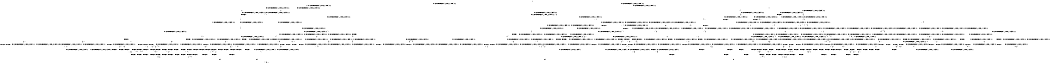 digraph BCG {
size = "7, 10.5";
center = TRUE;
node [shape = circle];
0 [peripheries = 2];
0 -> 1 [label = "EX !0 !ATOMIC_EXCH_BRANCH (1, +1, TRUE, +0, 2, TRUE) !:0:1:2:"];
0 -> 2 [label = "EX !1 !ATOMIC_EXCH_BRANCH (1, +0, TRUE, +0, 1, TRUE) !:0:1:2:"];
0 -> 3 [label = "EX !2 !ATOMIC_EXCH_BRANCH (1, +1, TRUE, +0, 3, TRUE) !:0:1:2:"];
0 -> 4 [label = "EX !0 !ATOMIC_EXCH_BRANCH (1, +1, TRUE, +0, 2, TRUE) !:0:1:2:"];
1 -> 5 [label = "EX !2 !ATOMIC_EXCH_BRANCH (1, +1, TRUE, +0, 3, FALSE) !:0:1:2:"];
2 -> 6 [label = "EX !0 !ATOMIC_EXCH_BRANCH (1, +1, TRUE, +0, 2, TRUE) !:0:1:2:"];
2 -> 7 [label = "EX !2 !ATOMIC_EXCH_BRANCH (1, +1, TRUE, +0, 3, TRUE) !:0:1:2:"];
2 -> 8 [label = "EX !0 !ATOMIC_EXCH_BRANCH (1, +1, TRUE, +0, 2, TRUE) !:0:1:2:"];
2 -> 2 [label = "EX !1 !ATOMIC_EXCH_BRANCH (1, +0, TRUE, +0, 1, TRUE) !:0:1:2:"];
3 -> 9 [label = "EX !0 !ATOMIC_EXCH_BRANCH (1, +1, TRUE, +0, 2, FALSE) !:0:1:2:"];
3 -> 10 [label = "TERMINATE !2"];
3 -> 11 [label = "EX !1 !ATOMIC_EXCH_BRANCH (1, +0, TRUE, +0, 1, FALSE) !:0:1:2:"];
3 -> 12 [label = "EX !0 !ATOMIC_EXCH_BRANCH (1, +1, TRUE, +0, 2, FALSE) !:0:1:2:"];
4 -> 5 [label = "EX !2 !ATOMIC_EXCH_BRANCH (1, +1, TRUE, +0, 3, FALSE) !:0:1:2:"];
4 -> 13 [label = "TERMINATE !0"];
4 -> 14 [label = "EX !1 !ATOMIC_EXCH_BRANCH (1, +0, TRUE, +0, 1, FALSE) !:0:1:2:"];
4 -> 15 [label = "EX !2 !ATOMIC_EXCH_BRANCH (1, +1, TRUE, +0, 3, FALSE) !:0:1:2:"];
5 -> 16 [label = "EX !2 !ATOMIC_EXCH_BRANCH (1, +0, TRUE, +1, 1, TRUE) !:0:1:2:"];
6 -> 17 [label = "EX !1 !ATOMIC_EXCH_BRANCH (1, +0, TRUE, +0, 1, FALSE) !:0:1:2:"];
7 -> 18 [label = "EX !1 !ATOMIC_EXCH_BRANCH (1, +0, TRUE, +0, 1, FALSE) !:0:1:2:"];
7 -> 19 [label = "TERMINATE !2"];
7 -> 20 [label = "EX !0 !ATOMIC_EXCH_BRANCH (1, +1, TRUE, +0, 2, FALSE) !:0:1:2:"];
7 -> 11 [label = "EX !1 !ATOMIC_EXCH_BRANCH (1, +0, TRUE, +0, 1, FALSE) !:0:1:2:"];
8 -> 17 [label = "EX !1 !ATOMIC_EXCH_BRANCH (1, +0, TRUE, +0, 1, FALSE) !:0:1:2:"];
8 -> 21 [label = "TERMINATE !0"];
8 -> 22 [label = "EX !2 !ATOMIC_EXCH_BRANCH (1, +1, TRUE, +0, 3, FALSE) !:0:1:2:"];
8 -> 14 [label = "EX !1 !ATOMIC_EXCH_BRANCH (1, +0, TRUE, +0, 1, FALSE) !:0:1:2:"];
9 -> 23 [label = "EX !1 !ATOMIC_EXCH_BRANCH (1, +0, TRUE, +0, 1, FALSE) !:0:1:2:"];
10 -> 24 [label = "EX !0 !ATOMIC_EXCH_BRANCH (1, +1, TRUE, +0, 2, FALSE) !:0:1:"];
10 -> 25 [label = "EX !1 !ATOMIC_EXCH_BRANCH (1, +0, TRUE, +0, 1, FALSE) !:0:1:"];
10 -> 26 [label = "EX !0 !ATOMIC_EXCH_BRANCH (1, +1, TRUE, +0, 2, FALSE) !:0:1:"];
11 -> 27 [label = "EX !0 !ATOMIC_EXCH_BRANCH (1, +1, TRUE, +0, 2, TRUE) !:0:1:2:"];
11 -> 28 [label = "TERMINATE !1"];
11 -> 29 [label = "TERMINATE !2"];
11 -> 30 [label = "EX !0 !ATOMIC_EXCH_BRANCH (1, +1, TRUE, +0, 2, TRUE) !:0:1:2:"];
12 -> 23 [label = "EX !1 !ATOMIC_EXCH_BRANCH (1, +0, TRUE, +0, 1, FALSE) !:0:1:2:"];
12 -> 31 [label = "TERMINATE !2"];
12 -> 32 [label = "TERMINATE !0"];
12 -> 33 [label = "EX !1 !ATOMIC_EXCH_BRANCH (1, +0, TRUE, +0, 1, FALSE) !:0:1:2:"];
13 -> 34 [label = "EX !2 !ATOMIC_EXCH_BRANCH (1, +1, TRUE, +0, 3, FALSE) !:1:2:"];
13 -> 35 [label = "EX !1 !ATOMIC_EXCH_BRANCH (1, +0, TRUE, +0, 1, FALSE) !:1:2:"];
13 -> 36 [label = "EX !2 !ATOMIC_EXCH_BRANCH (1, +1, TRUE, +0, 3, FALSE) !:1:2:"];
14 -> 27 [label = "EX !2 !ATOMIC_EXCH_BRANCH (1, +1, TRUE, +0, 3, TRUE) !:0:1:2:"];
14 -> 37 [label = "TERMINATE !1"];
14 -> 38 [label = "TERMINATE !0"];
14 -> 30 [label = "EX !2 !ATOMIC_EXCH_BRANCH (1, +1, TRUE, +0, 3, TRUE) !:0:1:2:"];
15 -> 16 [label = "EX !2 !ATOMIC_EXCH_BRANCH (1, +0, TRUE, +1, 1, TRUE) !:0:1:2:"];
15 -> 39 [label = "TERMINATE !0"];
15 -> 40 [label = "EX !1 !ATOMIC_EXCH_BRANCH (1, +0, TRUE, +0, 1, FALSE) !:0:1:2:"];
15 -> 41 [label = "EX !2 !ATOMIC_EXCH_BRANCH (1, +0, TRUE, +1, 1, TRUE) !:0:1:2:"];
16 -> 42 [label = "EX !2 !ATOMIC_EXCH_BRANCH (1, +1, TRUE, +0, 3, TRUE) !:0:1:2:"];
17 -> 27 [label = "EX !2 !ATOMIC_EXCH_BRANCH (1, +1, TRUE, +0, 3, TRUE) !:0:1:2:"];
18 -> 27 [label = "EX !0 !ATOMIC_EXCH_BRANCH (1, +1, TRUE, +0, 2, TRUE) !:0:1:2:"];
19 -> 43 [label = "EX !1 !ATOMIC_EXCH_BRANCH (1, +0, TRUE, +0, 1, FALSE) !:0:1:"];
19 -> 44 [label = "EX !0 !ATOMIC_EXCH_BRANCH (1, +1, TRUE, +0, 2, FALSE) !:0:1:"];
19 -> 25 [label = "EX !1 !ATOMIC_EXCH_BRANCH (1, +0, TRUE, +0, 1, FALSE) !:0:1:"];
20 -> 23 [label = "EX !1 !ATOMIC_EXCH_BRANCH (1, +0, TRUE, +0, 1, FALSE) !:0:1:2:"];
20 -> 45 [label = "TERMINATE !2"];
20 -> 46 [label = "TERMINATE !0"];
20 -> 33 [label = "EX !1 !ATOMIC_EXCH_BRANCH (1, +0, TRUE, +0, 1, FALSE) !:0:1:2:"];
21 -> 47 [label = "EX !1 !ATOMIC_EXCH_BRANCH (1, +0, TRUE, +0, 1, FALSE) !:1:2:"];
21 -> 48 [label = "EX !2 !ATOMIC_EXCH_BRANCH (1, +1, TRUE, +0, 3, FALSE) !:1:2:"];
21 -> 35 [label = "EX !1 !ATOMIC_EXCH_BRANCH (1, +0, TRUE, +0, 1, FALSE) !:1:2:"];
22 -> 49 [label = "EX !1 !ATOMIC_EXCH_BRANCH (1, +0, TRUE, +0, 1, FALSE) !:0:1:2:"];
22 -> 50 [label = "TERMINATE !0"];
22 -> 51 [label = "EX !2 !ATOMIC_EXCH_BRANCH (1, +0, TRUE, +1, 1, TRUE) !:0:1:2:"];
22 -> 40 [label = "EX !1 !ATOMIC_EXCH_BRANCH (1, +0, TRUE, +0, 1, FALSE) !:0:1:2:"];
23 -> 52 [label = "TERMINATE !0"];
24 -> 53 [label = "EX !1 !ATOMIC_EXCH_BRANCH (1, +0, TRUE, +0, 1, FALSE) !:0:1:"];
25 -> 54 [label = "EX !0 !ATOMIC_EXCH_BRANCH (1, +1, TRUE, +0, 2, TRUE) !:0:1:"];
25 -> 55 [label = "TERMINATE !1"];
25 -> 56 [label = "EX !0 !ATOMIC_EXCH_BRANCH (1, +1, TRUE, +0, 2, TRUE) !:0:1:"];
26 -> 53 [label = "EX !1 !ATOMIC_EXCH_BRANCH (1, +0, TRUE, +0, 1, FALSE) !:0:1:"];
26 -> 57 [label = "TERMINATE !0"];
26 -> 58 [label = "EX !1 !ATOMIC_EXCH_BRANCH (1, +0, TRUE, +0, 1, FALSE) !:0:1:"];
27 -> 59 [label = "TERMINATE !0"];
28 -> 60 [label = "EX !0 !ATOMIC_EXCH_BRANCH (1, +1, TRUE, +0, 2, TRUE) !:0:2:"];
28 -> 55 [label = "TERMINATE !2"];
28 -> 61 [label = "EX !0 !ATOMIC_EXCH_BRANCH (1, +1, TRUE, +0, 2, TRUE) !:0:2:"];
29 -> 54 [label = "EX !0 !ATOMIC_EXCH_BRANCH (1, +1, TRUE, +0, 2, TRUE) !:0:1:"];
29 -> 55 [label = "TERMINATE !1"];
29 -> 56 [label = "EX !0 !ATOMIC_EXCH_BRANCH (1, +1, TRUE, +0, 2, TRUE) !:0:1:"];
30 -> 59 [label = "TERMINATE !0"];
30 -> 62 [label = "TERMINATE !1"];
30 -> 63 [label = "TERMINATE !2"];
30 -> 64 [label = "TERMINATE !0"];
31 -> 53 [label = "EX !1 !ATOMIC_EXCH_BRANCH (1, +0, TRUE, +0, 1, FALSE) !:0:1:"];
31 -> 57 [label = "TERMINATE !0"];
31 -> 58 [label = "EX !1 !ATOMIC_EXCH_BRANCH (1, +0, TRUE, +0, 1, FALSE) !:0:1:"];
32 -> 65 [label = "EX !1 !ATOMIC_EXCH_BRANCH (1, +0, TRUE, +0, 1, FALSE) !:1:2:"];
32 -> 57 [label = "TERMINATE !2"];
32 -> 66 [label = "EX !1 !ATOMIC_EXCH_BRANCH (1, +0, TRUE, +0, 1, FALSE) !:1:2:"];
33 -> 52 [label = "TERMINATE !0"];
33 -> 67 [label = "TERMINATE !1"];
33 -> 68 [label = "TERMINATE !2"];
33 -> 69 [label = "TERMINATE !0"];
34 -> 70 [label = "EX !2 !ATOMIC_EXCH_BRANCH (1, +0, TRUE, +1, 1, TRUE) !:1:2:"];
35 -> 71 [label = "EX !2 !ATOMIC_EXCH_BRANCH (1, +1, TRUE, +0, 3, TRUE) !:1:2:"];
35 -> 72 [label = "TERMINATE !1"];
35 -> 73 [label = "EX !2 !ATOMIC_EXCH_BRANCH (1, +1, TRUE, +0, 3, TRUE) !:1:2:"];
36 -> 70 [label = "EX !2 !ATOMIC_EXCH_BRANCH (1, +0, TRUE, +1, 1, TRUE) !:1:2:"];
36 -> 74 [label = "EX !1 !ATOMIC_EXCH_BRANCH (1, +0, TRUE, +0, 1, FALSE) !:1:2:"];
36 -> 75 [label = "EX !2 !ATOMIC_EXCH_BRANCH (1, +0, TRUE, +1, 1, TRUE) !:1:2:"];
37 -> 60 [label = "EX !2 !ATOMIC_EXCH_BRANCH (1, +1, TRUE, +0, 3, TRUE) !:0:2:"];
37 -> 72 [label = "TERMINATE !0"];
37 -> 61 [label = "EX !2 !ATOMIC_EXCH_BRANCH (1, +1, TRUE, +0, 3, TRUE) !:0:2:"];
38 -> 71 [label = "EX !2 !ATOMIC_EXCH_BRANCH (1, +1, TRUE, +0, 3, TRUE) !:1:2:"];
38 -> 72 [label = "TERMINATE !1"];
38 -> 73 [label = "EX !2 !ATOMIC_EXCH_BRANCH (1, +1, TRUE, +0, 3, TRUE) !:1:2:"];
39 -> 70 [label = "EX !2 !ATOMIC_EXCH_BRANCH (1, +0, TRUE, +1, 1, TRUE) !:1:2:"];
39 -> 74 [label = "EX !1 !ATOMIC_EXCH_BRANCH (1, +0, TRUE, +0, 1, FALSE) !:1:2:"];
39 -> 75 [label = "EX !2 !ATOMIC_EXCH_BRANCH (1, +0, TRUE, +1, 1, TRUE) !:1:2:"];
40 -> 76 [label = "EX !2 !ATOMIC_EXCH_BRANCH (1, +0, TRUE, +1, 1, FALSE) !:0:1:2:"];
40 -> 77 [label = "TERMINATE !1"];
40 -> 78 [label = "TERMINATE !0"];
40 -> 79 [label = "EX !2 !ATOMIC_EXCH_BRANCH (1, +0, TRUE, +1, 1, FALSE) !:0:1:2:"];
41 -> 42 [label = "EX !2 !ATOMIC_EXCH_BRANCH (1, +1, TRUE, +0, 3, TRUE) !:0:1:2:"];
41 -> 80 [label = "TERMINATE !0"];
41 -> 81 [label = "EX !1 !ATOMIC_EXCH_BRANCH (1, +0, TRUE, +0, 1, TRUE) !:0:1:2:"];
41 -> 82 [label = "EX !2 !ATOMIC_EXCH_BRANCH (1, +1, TRUE, +0, 3, TRUE) !:0:1:2:"];
42 -> 23 [label = "EX !1 !ATOMIC_EXCH_BRANCH (1, +0, TRUE, +0, 1, FALSE) !:0:1:2:"];
43 -> 54 [label = "EX !0 !ATOMIC_EXCH_BRANCH (1, +1, TRUE, +0, 2, TRUE) !:0:1:"];
44 -> 53 [label = "EX !1 !ATOMIC_EXCH_BRANCH (1, +0, TRUE, +0, 1, FALSE) !:0:1:"];
44 -> 83 [label = "TERMINATE !0"];
44 -> 58 [label = "EX !1 !ATOMIC_EXCH_BRANCH (1, +0, TRUE, +0, 1, FALSE) !:0:1:"];
45 -> 53 [label = "EX !1 !ATOMIC_EXCH_BRANCH (1, +0, TRUE, +0, 1, FALSE) !:0:1:"];
45 -> 83 [label = "TERMINATE !0"];
45 -> 58 [label = "EX !1 !ATOMIC_EXCH_BRANCH (1, +0, TRUE, +0, 1, FALSE) !:0:1:"];
46 -> 65 [label = "EX !1 !ATOMIC_EXCH_BRANCH (1, +0, TRUE, +0, 1, FALSE) !:1:2:"];
46 -> 83 [label = "TERMINATE !2"];
46 -> 66 [label = "EX !1 !ATOMIC_EXCH_BRANCH (1, +0, TRUE, +0, 1, FALSE) !:1:2:"];
47 -> 71 [label = "EX !2 !ATOMIC_EXCH_BRANCH (1, +1, TRUE, +0, 3, TRUE) !:1:2:"];
48 -> 84 [label = "EX !1 !ATOMIC_EXCH_BRANCH (1, +0, TRUE, +0, 1, FALSE) !:1:2:"];
48 -> 85 [label = "EX !2 !ATOMIC_EXCH_BRANCH (1, +0, TRUE, +1, 1, TRUE) !:1:2:"];
48 -> 74 [label = "EX !1 !ATOMIC_EXCH_BRANCH (1, +0, TRUE, +0, 1, FALSE) !:1:2:"];
49 -> 76 [label = "EX !2 !ATOMIC_EXCH_BRANCH (1, +0, TRUE, +1, 1, FALSE) !:0:1:2:"];
50 -> 84 [label = "EX !1 !ATOMIC_EXCH_BRANCH (1, +0, TRUE, +0, 1, FALSE) !:1:2:"];
50 -> 85 [label = "EX !2 !ATOMIC_EXCH_BRANCH (1, +0, TRUE, +1, 1, TRUE) !:1:2:"];
50 -> 74 [label = "EX !1 !ATOMIC_EXCH_BRANCH (1, +0, TRUE, +0, 1, FALSE) !:1:2:"];
51 -> 86 [label = "EX !1 !ATOMIC_EXCH_BRANCH (1, +0, TRUE, +0, 1, TRUE) !:0:1:2:"];
51 -> 87 [label = "TERMINATE !0"];
51 -> 88 [label = "EX !2 !ATOMIC_EXCH_BRANCH (1, +1, TRUE, +0, 3, TRUE) !:0:1:2:"];
51 -> 81 [label = "EX !1 !ATOMIC_EXCH_BRANCH (1, +0, TRUE, +0, 1, TRUE) !:0:1:2:"];
52 -> 89 [label = "TERMINATE !2"];
53 -> 89 [label = "TERMINATE !0"];
54 -> 90 [label = "TERMINATE !0"];
55 -> 91 [label = "EX !0 !ATOMIC_EXCH_BRANCH (1, +1, TRUE, +0, 2, TRUE) !:0:"];
55 -> 92 [label = "EX !0 !ATOMIC_EXCH_BRANCH (1, +1, TRUE, +0, 2, TRUE) !:0:"];
56 -> 90 [label = "TERMINATE !0"];
56 -> 93 [label = "TERMINATE !1"];
56 -> 94 [label = "TERMINATE !0"];
57 -> 95 [label = "EX !1 !ATOMIC_EXCH_BRANCH (1, +0, TRUE, +0, 1, FALSE) !:1:"];
57 -> 96 [label = "EX !1 !ATOMIC_EXCH_BRANCH (1, +0, TRUE, +0, 1, FALSE) !:1:"];
58 -> 89 [label = "TERMINATE !0"];
58 -> 97 [label = "TERMINATE !1"];
58 -> 98 [label = "TERMINATE !0"];
59 -> 90 [label = "TERMINATE !2"];
60 -> 99 [label = "TERMINATE !0"];
61 -> 99 [label = "TERMINATE !0"];
61 -> 93 [label = "TERMINATE !2"];
61 -> 100 [label = "TERMINATE !0"];
62 -> 99 [label = "TERMINATE !0"];
62 -> 93 [label = "TERMINATE !2"];
62 -> 100 [label = "TERMINATE !0"];
63 -> 90 [label = "TERMINATE !0"];
63 -> 93 [label = "TERMINATE !1"];
63 -> 94 [label = "TERMINATE !0"];
64 -> 90 [label = "TERMINATE !2"];
64 -> 100 [label = "TERMINATE !1"];
64 -> 94 [label = "TERMINATE !2"];
65 -> 89 [label = "TERMINATE !2"];
66 -> 89 [label = "TERMINATE !2"];
66 -> 101 [label = "TERMINATE !1"];
66 -> 98 [label = "TERMINATE !2"];
67 -> 102 [label = "TERMINATE !0"];
67 -> 97 [label = "TERMINATE !2"];
67 -> 101 [label = "TERMINATE !0"];
68 -> 89 [label = "TERMINATE !0"];
68 -> 97 [label = "TERMINATE !1"];
68 -> 98 [label = "TERMINATE !0"];
69 -> 89 [label = "TERMINATE !2"];
69 -> 101 [label = "TERMINATE !1"];
69 -> 98 [label = "TERMINATE !2"];
70 -> 103 [label = "EX !2 !ATOMIC_EXCH_BRANCH (1, +1, TRUE, +0, 3, TRUE) !:1:2:"];
71 -> 90 [label = "TERMINATE !2"];
72 -> 104 [label = "EX !2 !ATOMIC_EXCH_BRANCH (1, +1, TRUE, +0, 3, TRUE) !:2:"];
72 -> 105 [label = "EX !2 !ATOMIC_EXCH_BRANCH (1, +1, TRUE, +0, 3, TRUE) !:2:"];
73 -> 90 [label = "TERMINATE !2"];
73 -> 100 [label = "TERMINATE !1"];
73 -> 94 [label = "TERMINATE !2"];
74 -> 106 [label = "EX !2 !ATOMIC_EXCH_BRANCH (1, +0, TRUE, +1, 1, FALSE) !:1:2:"];
74 -> 107 [label = "TERMINATE !1"];
74 -> 108 [label = "EX !2 !ATOMIC_EXCH_BRANCH (1, +0, TRUE, +1, 1, FALSE) !:1:2:"];
75 -> 103 [label = "EX !2 !ATOMIC_EXCH_BRANCH (1, +1, TRUE, +0, 3, TRUE) !:1:2:"];
75 -> 109 [label = "EX !1 !ATOMIC_EXCH_BRANCH (1, +0, TRUE, +0, 1, TRUE) !:1:2:"];
75 -> 110 [label = "EX !2 !ATOMIC_EXCH_BRANCH (1, +1, TRUE, +0, 3, TRUE) !:1:2:"];
76 -> 52 [label = "TERMINATE !0"];
77 -> 111 [label = "EX !2 !ATOMIC_EXCH_BRANCH (1, +0, TRUE, +1, 1, FALSE) !:0:2:"];
77 -> 107 [label = "TERMINATE !0"];
77 -> 112 [label = "EX !2 !ATOMIC_EXCH_BRANCH (1, +0, TRUE, +1, 1, FALSE) !:0:2:"];
78 -> 106 [label = "EX !2 !ATOMIC_EXCH_BRANCH (1, +0, TRUE, +1, 1, FALSE) !:1:2:"];
78 -> 107 [label = "TERMINATE !1"];
78 -> 108 [label = "EX !2 !ATOMIC_EXCH_BRANCH (1, +0, TRUE, +1, 1, FALSE) !:1:2:"];
79 -> 52 [label = "TERMINATE !0"];
79 -> 67 [label = "TERMINATE !1"];
79 -> 68 [label = "TERMINATE !2"];
79 -> 69 [label = "TERMINATE !0"];
80 -> 103 [label = "EX !2 !ATOMIC_EXCH_BRANCH (1, +1, TRUE, +0, 3, TRUE) !:1:2:"];
80 -> 109 [label = "EX !1 !ATOMIC_EXCH_BRANCH (1, +0, TRUE, +0, 1, TRUE) !:1:2:"];
80 -> 110 [label = "EX !2 !ATOMIC_EXCH_BRANCH (1, +1, TRUE, +0, 3, TRUE) !:1:2:"];
81 -> 113 [label = "EX !2 !ATOMIC_EXCH_BRANCH (1, +1, TRUE, +0, 3, TRUE) !:0:1:2:"];
81 -> 87 [label = "TERMINATE !0"];
81 -> 88 [label = "EX !2 !ATOMIC_EXCH_BRANCH (1, +1, TRUE, +0, 3, TRUE) !:0:1:2:"];
81 -> 81 [label = "EX !1 !ATOMIC_EXCH_BRANCH (1, +0, TRUE, +0, 1, TRUE) !:0:1:2:"];
82 -> 23 [label = "EX !1 !ATOMIC_EXCH_BRANCH (1, +0, TRUE, +0, 1, FALSE) !:0:1:2:"];
82 -> 31 [label = "TERMINATE !2"];
82 -> 32 [label = "TERMINATE !0"];
82 -> 33 [label = "EX !1 !ATOMIC_EXCH_BRANCH (1, +0, TRUE, +0, 1, FALSE) !:0:1:2:"];
83 -> 95 [label = "EX !1 !ATOMIC_EXCH_BRANCH (1, +0, TRUE, +0, 1, FALSE) !:1:"];
83 -> 96 [label = "EX !1 !ATOMIC_EXCH_BRANCH (1, +0, TRUE, +0, 1, FALSE) !:1:"];
84 -> 106 [label = "EX !2 !ATOMIC_EXCH_BRANCH (1, +0, TRUE, +1, 1, FALSE) !:1:2:"];
85 -> 114 [label = "EX !1 !ATOMIC_EXCH_BRANCH (1, +0, TRUE, +0, 1, TRUE) !:1:2:"];
85 -> 115 [label = "EX !2 !ATOMIC_EXCH_BRANCH (1, +1, TRUE, +0, 3, TRUE) !:1:2:"];
85 -> 109 [label = "EX !1 !ATOMIC_EXCH_BRANCH (1, +0, TRUE, +0, 1, TRUE) !:1:2:"];
86 -> 113 [label = "EX !2 !ATOMIC_EXCH_BRANCH (1, +1, TRUE, +0, 3, TRUE) !:0:1:2:"];
87 -> 114 [label = "EX !1 !ATOMIC_EXCH_BRANCH (1, +0, TRUE, +0, 1, TRUE) !:1:2:"];
87 -> 115 [label = "EX !2 !ATOMIC_EXCH_BRANCH (1, +1, TRUE, +0, 3, TRUE) !:1:2:"];
87 -> 109 [label = "EX !1 !ATOMIC_EXCH_BRANCH (1, +0, TRUE, +0, 1, TRUE) !:1:2:"];
88 -> 23 [label = "EX !1 !ATOMIC_EXCH_BRANCH (1, +0, TRUE, +0, 1, FALSE) !:0:1:2:"];
88 -> 45 [label = "TERMINATE !2"];
88 -> 46 [label = "TERMINATE !0"];
88 -> 33 [label = "EX !1 !ATOMIC_EXCH_BRANCH (1, +0, TRUE, +0, 1, FALSE) !:0:1:2:"];
89 -> 116 [label = "TERMINATE !1"];
90 -> 117 [label = "TERMINATE !1"];
91 -> 117 [label = "TERMINATE !0"];
92 -> 117 [label = "TERMINATE !0"];
92 -> 118 [label = "TERMINATE !0"];
93 -> 117 [label = "TERMINATE !0"];
93 -> 118 [label = "TERMINATE !0"];
94 -> 117 [label = "TERMINATE !1"];
94 -> 118 [label = "TERMINATE !1"];
95 -> 116 [label = "TERMINATE !1"];
96 -> 116 [label = "TERMINATE !1"];
96 -> 119 [label = "TERMINATE !1"];
97 -> 116 [label = "TERMINATE !0"];
97 -> 119 [label = "TERMINATE !0"];
98 -> 116 [label = "TERMINATE !1"];
98 -> 119 [label = "TERMINATE !1"];
99 -> 117 [label = "TERMINATE !2"];
100 -> 117 [label = "TERMINATE !2"];
100 -> 118 [label = "TERMINATE !2"];
101 -> 116 [label = "TERMINATE !2"];
101 -> 119 [label = "TERMINATE !2"];
102 -> 116 [label = "TERMINATE !2"];
103 -> 65 [label = "EX !1 !ATOMIC_EXCH_BRANCH (1, +0, TRUE, +0, 1, FALSE) !:1:2:"];
104 -> 117 [label = "TERMINATE !2"];
105 -> 117 [label = "TERMINATE !2"];
105 -> 118 [label = "TERMINATE !2"];
106 -> 89 [label = "TERMINATE !2"];
107 -> 120 [label = "EX !2 !ATOMIC_EXCH_BRANCH (1, +0, TRUE, +1, 1, FALSE) !:2:"];
107 -> 121 [label = "EX !2 !ATOMIC_EXCH_BRANCH (1, +0, TRUE, +1, 1, FALSE) !:2:"];
108 -> 89 [label = "TERMINATE !2"];
108 -> 101 [label = "TERMINATE !1"];
108 -> 98 [label = "TERMINATE !2"];
109 -> 122 [label = "EX !2 !ATOMIC_EXCH_BRANCH (1, +1, TRUE, +0, 3, TRUE) !:1:2:"];
109 -> 115 [label = "EX !2 !ATOMIC_EXCH_BRANCH (1, +1, TRUE, +0, 3, TRUE) !:1:2:"];
109 -> 109 [label = "EX !1 !ATOMIC_EXCH_BRANCH (1, +0, TRUE, +0, 1, TRUE) !:1:2:"];
110 -> 65 [label = "EX !1 !ATOMIC_EXCH_BRANCH (1, +0, TRUE, +0, 1, FALSE) !:1:2:"];
110 -> 57 [label = "TERMINATE !2"];
110 -> 66 [label = "EX !1 !ATOMIC_EXCH_BRANCH (1, +0, TRUE, +0, 1, FALSE) !:1:2:"];
111 -> 102 [label = "TERMINATE !0"];
112 -> 102 [label = "TERMINATE !0"];
112 -> 97 [label = "TERMINATE !2"];
112 -> 101 [label = "TERMINATE !0"];
113 -> 23 [label = "EX !1 !ATOMIC_EXCH_BRANCH (1, +0, TRUE, +0, 1, FALSE) !:0:1:2:"];
114 -> 122 [label = "EX !2 !ATOMIC_EXCH_BRANCH (1, +1, TRUE, +0, 3, TRUE) !:1:2:"];
115 -> 65 [label = "EX !1 !ATOMIC_EXCH_BRANCH (1, +0, TRUE, +0, 1, FALSE) !:1:2:"];
115 -> 83 [label = "TERMINATE !2"];
115 -> 66 [label = "EX !1 !ATOMIC_EXCH_BRANCH (1, +0, TRUE, +0, 1, FALSE) !:1:2:"];
116 -> 123 [label = "exit"];
117 -> 123 [label = "exit"];
118 -> 123 [label = "exit"];
119 -> 123 [label = "exit"];
120 -> 116 [label = "TERMINATE !2"];
121 -> 116 [label = "TERMINATE !2"];
121 -> 119 [label = "TERMINATE !2"];
122 -> 65 [label = "EX !1 !ATOMIC_EXCH_BRANCH (1, +0, TRUE, +0, 1, FALSE) !:1:2:"];
}
